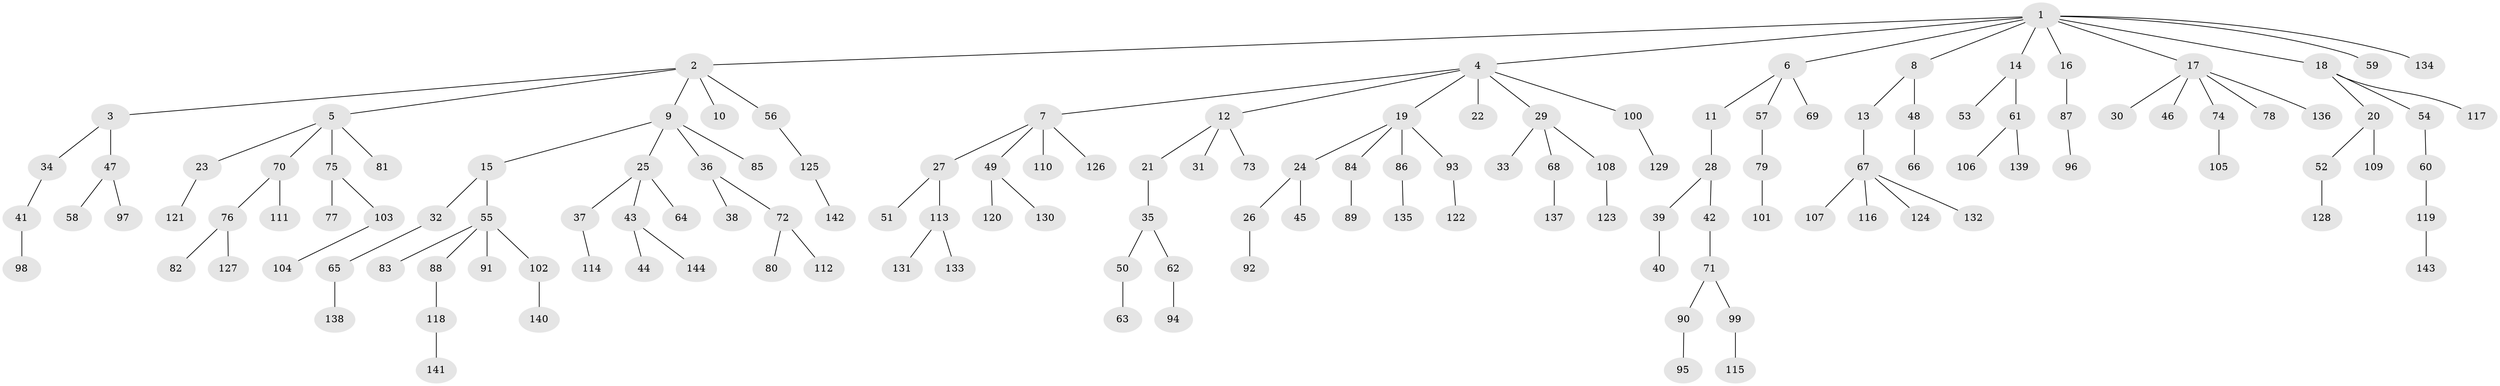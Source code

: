 // coarse degree distribution, {3: 0.125, 1: 0.5138888888888888, 5: 0.041666666666666664, 2: 0.2361111111111111, 4: 0.06944444444444445, 9: 0.013888888888888888}
// Generated by graph-tools (version 1.1) at 2025/37/03/04/25 23:37:24]
// undirected, 144 vertices, 143 edges
graph export_dot {
  node [color=gray90,style=filled];
  1;
  2;
  3;
  4;
  5;
  6;
  7;
  8;
  9;
  10;
  11;
  12;
  13;
  14;
  15;
  16;
  17;
  18;
  19;
  20;
  21;
  22;
  23;
  24;
  25;
  26;
  27;
  28;
  29;
  30;
  31;
  32;
  33;
  34;
  35;
  36;
  37;
  38;
  39;
  40;
  41;
  42;
  43;
  44;
  45;
  46;
  47;
  48;
  49;
  50;
  51;
  52;
  53;
  54;
  55;
  56;
  57;
  58;
  59;
  60;
  61;
  62;
  63;
  64;
  65;
  66;
  67;
  68;
  69;
  70;
  71;
  72;
  73;
  74;
  75;
  76;
  77;
  78;
  79;
  80;
  81;
  82;
  83;
  84;
  85;
  86;
  87;
  88;
  89;
  90;
  91;
  92;
  93;
  94;
  95;
  96;
  97;
  98;
  99;
  100;
  101;
  102;
  103;
  104;
  105;
  106;
  107;
  108;
  109;
  110;
  111;
  112;
  113;
  114;
  115;
  116;
  117;
  118;
  119;
  120;
  121;
  122;
  123;
  124;
  125;
  126;
  127;
  128;
  129;
  130;
  131;
  132;
  133;
  134;
  135;
  136;
  137;
  138;
  139;
  140;
  141;
  142;
  143;
  144;
  1 -- 2;
  1 -- 4;
  1 -- 6;
  1 -- 8;
  1 -- 14;
  1 -- 16;
  1 -- 17;
  1 -- 18;
  1 -- 59;
  1 -- 134;
  2 -- 3;
  2 -- 5;
  2 -- 9;
  2 -- 10;
  2 -- 56;
  3 -- 34;
  3 -- 47;
  4 -- 7;
  4 -- 12;
  4 -- 19;
  4 -- 22;
  4 -- 29;
  4 -- 100;
  5 -- 23;
  5 -- 70;
  5 -- 75;
  5 -- 81;
  6 -- 11;
  6 -- 57;
  6 -- 69;
  7 -- 27;
  7 -- 49;
  7 -- 110;
  7 -- 126;
  8 -- 13;
  8 -- 48;
  9 -- 15;
  9 -- 25;
  9 -- 36;
  9 -- 85;
  11 -- 28;
  12 -- 21;
  12 -- 31;
  12 -- 73;
  13 -- 67;
  14 -- 53;
  14 -- 61;
  15 -- 32;
  15 -- 55;
  16 -- 87;
  17 -- 30;
  17 -- 46;
  17 -- 74;
  17 -- 78;
  17 -- 136;
  18 -- 20;
  18 -- 54;
  18 -- 117;
  19 -- 24;
  19 -- 84;
  19 -- 86;
  19 -- 93;
  20 -- 52;
  20 -- 109;
  21 -- 35;
  23 -- 121;
  24 -- 26;
  24 -- 45;
  25 -- 37;
  25 -- 43;
  25 -- 64;
  26 -- 92;
  27 -- 51;
  27 -- 113;
  28 -- 39;
  28 -- 42;
  29 -- 33;
  29 -- 68;
  29 -- 108;
  32 -- 65;
  34 -- 41;
  35 -- 50;
  35 -- 62;
  36 -- 38;
  36 -- 72;
  37 -- 114;
  39 -- 40;
  41 -- 98;
  42 -- 71;
  43 -- 44;
  43 -- 144;
  47 -- 58;
  47 -- 97;
  48 -- 66;
  49 -- 120;
  49 -- 130;
  50 -- 63;
  52 -- 128;
  54 -- 60;
  55 -- 83;
  55 -- 88;
  55 -- 91;
  55 -- 102;
  56 -- 125;
  57 -- 79;
  60 -- 119;
  61 -- 106;
  61 -- 139;
  62 -- 94;
  65 -- 138;
  67 -- 107;
  67 -- 116;
  67 -- 124;
  67 -- 132;
  68 -- 137;
  70 -- 76;
  70 -- 111;
  71 -- 90;
  71 -- 99;
  72 -- 80;
  72 -- 112;
  74 -- 105;
  75 -- 77;
  75 -- 103;
  76 -- 82;
  76 -- 127;
  79 -- 101;
  84 -- 89;
  86 -- 135;
  87 -- 96;
  88 -- 118;
  90 -- 95;
  93 -- 122;
  99 -- 115;
  100 -- 129;
  102 -- 140;
  103 -- 104;
  108 -- 123;
  113 -- 131;
  113 -- 133;
  118 -- 141;
  119 -- 143;
  125 -- 142;
}
